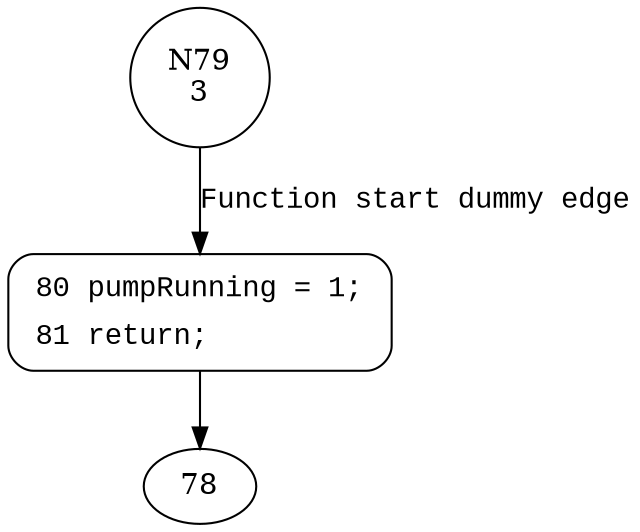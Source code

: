 digraph activatePump__wrappee__base {
79 [shape="circle" label="N79\n3"]
80 [shape="circle" label="N80\n2"]
80 [style="filled,bold" penwidth="1" fillcolor="white" fontname="Courier New" shape="Mrecord" label=<<table border="0" cellborder="0" cellpadding="3" bgcolor="white"><tr><td align="right">80</td><td align="left">pumpRunning = 1;</td></tr><tr><td align="right">81</td><td align="left">return;</td></tr></table>>]
80 -> 78[label=""]
79 -> 80 [label="Function start dummy edge" fontname="Courier New"]
}